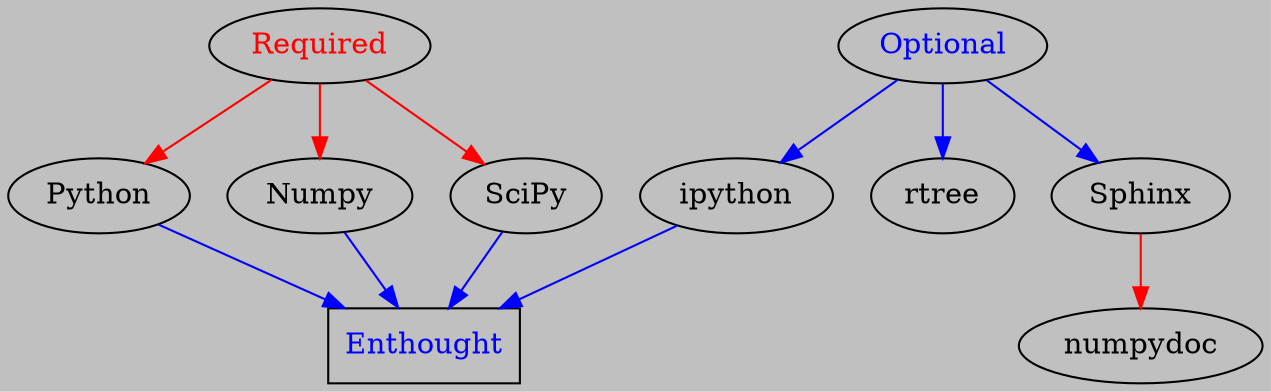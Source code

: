 /*
*@command = dot -Tpng adepgraph.dot -o depgraph.png
*If dot is ever installed on the buildbox, this can be drawn inline by the
*sphinx graphviz extension, via ..graphviz:
*
*/

    digraph G {
        bgcolor = grey
        Enthought [shape = box; fontcolor = blue]
        Required [fontcolor = red]
        Optional [fontcolor = blue]

            Required -> Python [color=red];
            Required -> Numpy [color=red];
            Required -> SciPy [color=red];
            Optional -> ipython[color=blue];
            Optional -> rtree [color=blue];
            Optional -> Sphinx [color=blue];
            Sphinx -> numpydoc [color=red];

            Python ->  Enthought [color=blue];
            Numpy ->   Enthought [color=blue];
            SciPy ->   Enthought [color=blue];
            ipython -> Enthought [color=blue];
            }
